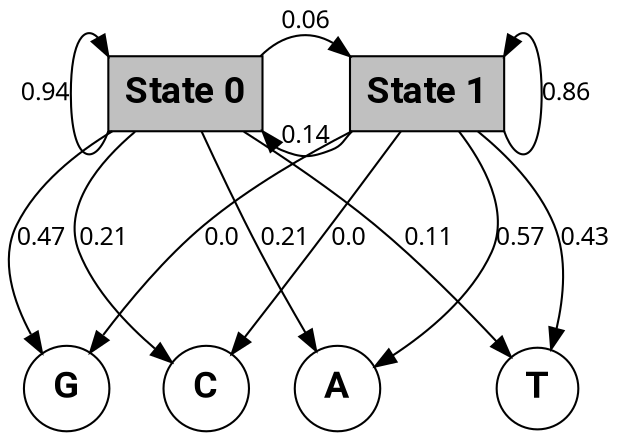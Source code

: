 digraph G {
    rank = same;
    graph [style = filled];
    node [fontname="Roboto bold", fontsize = 18];
    edge [fontname="Iosevka", fontsize = 12];

    subgraph states {
        node [shape = rect; style="filled"; fillcolor = "gray"];

        S0 [ label = "State 0" ];
        S1 [ label = "State 1" ];
 
        S0:sw -> S0:nw [label = "0.94"];
        S0:ne -> S1:nw [label = "0.06"];
    
        S1:sw -> S0:se [label = "0.14"];
        S1:se -> S1:ne [label = "0.86"];  
    
    }
    
    ranksep = 1.25;
    rankdir = TB;

    subgraph obs {
        node [shape = circle]
        A C G T
    }

    S0 -> A [label = "0.21"]
    S0 -> C [label = "0.21"]
    S0 -> G [label = "0.47"]
    S0 -> T [label = "0.11"]

    S1 -> A [label = "0.57"]
    S1 -> C [label = "0.0"]
    S1 -> G [label = "0.0"]
    S1 -> T [label = "0.43"]

}
